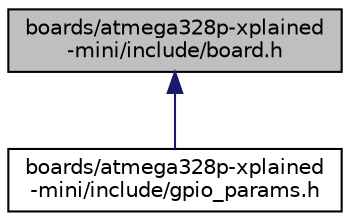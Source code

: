 digraph "boards/atmega328p-xplained-mini/include/board.h"
{
 // LATEX_PDF_SIZE
  edge [fontname="Helvetica",fontsize="10",labelfontname="Helvetica",labelfontsize="10"];
  node [fontname="Helvetica",fontsize="10",shape=record];
  Node1 [label="boards/atmega328p-xplained\l-mini/include/board.h",height=0.2,width=0.4,color="black", fillcolor="grey75", style="filled", fontcolor="black",tooltip="Board specific definitions for the standalone ATmega328p \"board\"."];
  Node1 -> Node2 [dir="back",color="midnightblue",fontsize="10",style="solid",fontname="Helvetica"];
  Node2 [label="boards/atmega328p-xplained\l-mini/include/gpio_params.h",height=0.2,width=0.4,color="black", fillcolor="white", style="filled",URL="$atmega328p-xplained-mini_2include_2gpio__params_8h.html",tooltip="Configuration of SAUL mapped GPIO pins."];
}
